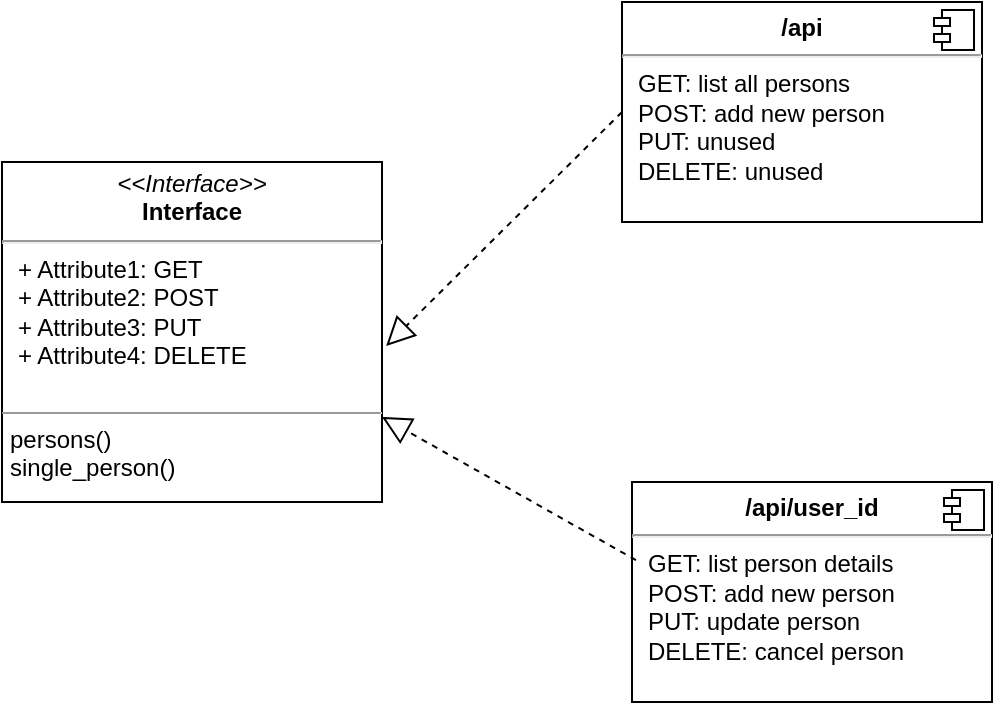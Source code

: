 <mxfile version="21.7.5" type="github">
  <diagram name="Page-1" id="VT7CqMYBoNhunrsXieBj">
    <mxGraphModel dx="880" dy="446" grid="1" gridSize="10" guides="1" tooltips="1" connect="1" arrows="1" fold="1" page="1" pageScale="1" pageWidth="850" pageHeight="1100" math="0" shadow="0">
      <root>
        <mxCell id="0" />
        <mxCell id="1" parent="0" />
        <mxCell id="l8dGZNgzYC8mOvtLXoca-4" value="&lt;p style=&quot;margin:0px;margin-top:4px;text-align:center;&quot;&gt;&lt;i&gt;&amp;lt;&amp;lt;Interface&amp;gt;&amp;gt;&lt;/i&gt;&lt;br&gt;&lt;b&gt;Interface&lt;/b&gt;&lt;/p&gt;&lt;hr style=&quot;border-color: var(--border-color);&quot;&gt;&lt;p style=&quot;border-color: var(--border-color); margin: 0px 0px 0px 8px;&quot;&gt;+ Attribute1: GET&lt;br style=&quot;border-color: var(--border-color);&quot;&gt;+ Attribute2: POST&lt;/p&gt;&lt;p style=&quot;border-color: var(--border-color); margin: 0px 0px 0px 8px;&quot;&gt;+ Attribute3: PUT&lt;br style=&quot;border-color: var(--border-color);&quot;&gt;&lt;/p&gt;&lt;p style=&quot;border-color: var(--border-color); margin: 0px 0px 0px 8px;&quot;&gt;+ Attribute4: DELETE&lt;br style=&quot;border-color: var(--border-color);&quot;&gt;&lt;/p&gt;&lt;p style=&quot;border-color: var(--border-color); margin: 0px 0px 0px 8px;&quot;&gt;&lt;br style=&quot;border-color: var(--border-color);&quot;&gt;&lt;/p&gt;&lt;hr size=&quot;1&quot;&gt;&lt;p style=&quot;margin:0px;margin-left:4px;&quot;&gt;persons()&lt;/p&gt;&lt;p style=&quot;margin:0px;margin-left:4px;&quot;&gt;single_person()&lt;/p&gt;" style="verticalAlign=top;align=left;overflow=fill;fontSize=12;fontFamily=Helvetica;html=1;whiteSpace=wrap;" vertex="1" parent="1">
          <mxGeometry x="20" y="180" width="190" height="170" as="geometry" />
        </mxCell>
        <mxCell id="l8dGZNgzYC8mOvtLXoca-5" value="&lt;p style=&quot;margin:0px;margin-top:6px;text-align:center;&quot;&gt;&lt;b&gt;/api&lt;/b&gt;&lt;/p&gt;&lt;hr&gt;&lt;p style=&quot;margin:0px;margin-left:8px;&quot;&gt;GET: list all persons&lt;br&gt;POST: add new person&lt;/p&gt;&lt;p style=&quot;margin:0px;margin-left:8px;&quot;&gt;PUT: unused&lt;/p&gt;&lt;p style=&quot;margin:0px;margin-left:8px;&quot;&gt;DELETE: unused&lt;/p&gt;&lt;p style=&quot;margin:0px;margin-left:8px;&quot;&gt;&lt;br&gt;&lt;/p&gt;" style="align=left;overflow=fill;html=1;dropTarget=0;whiteSpace=wrap;" vertex="1" parent="1">
          <mxGeometry x="330" y="100" width="180" height="110" as="geometry" />
        </mxCell>
        <mxCell id="l8dGZNgzYC8mOvtLXoca-6" value="" style="shape=component;jettyWidth=8;jettyHeight=4;" vertex="1" parent="l8dGZNgzYC8mOvtLXoca-5">
          <mxGeometry x="1" width="20" height="20" relative="1" as="geometry">
            <mxPoint x="-24" y="4" as="offset" />
          </mxGeometry>
        </mxCell>
        <mxCell id="l8dGZNgzYC8mOvtLXoca-7" value="&lt;p style=&quot;margin:0px;margin-top:6px;text-align:center;&quot;&gt;&lt;b&gt;/api/user_id&lt;/b&gt;&lt;/p&gt;&lt;hr&gt;&lt;p style=&quot;margin:0px;margin-left:8px;&quot;&gt;GET: list person details&lt;br&gt;POST: add new person&lt;/p&gt;&lt;p style=&quot;margin:0px;margin-left:8px;&quot;&gt;PUT: update person&lt;/p&gt;&lt;p style=&quot;margin:0px;margin-left:8px;&quot;&gt;DELETE: cancel person&lt;/p&gt;&lt;p style=&quot;margin:0px;margin-left:8px;&quot;&gt;&lt;br&gt;&lt;/p&gt;" style="align=left;overflow=fill;html=1;dropTarget=0;whiteSpace=wrap;" vertex="1" parent="1">
          <mxGeometry x="335" y="340" width="180" height="110" as="geometry" />
        </mxCell>
        <mxCell id="l8dGZNgzYC8mOvtLXoca-8" value="" style="shape=component;jettyWidth=8;jettyHeight=4;" vertex="1" parent="l8dGZNgzYC8mOvtLXoca-7">
          <mxGeometry x="1" width="20" height="20" relative="1" as="geometry">
            <mxPoint x="-24" y="4" as="offset" />
          </mxGeometry>
        </mxCell>
        <mxCell id="l8dGZNgzYC8mOvtLXoca-22" value="" style="endArrow=block;dashed=1;endFill=0;endSize=12;html=1;rounded=0;entryX=1.011;entryY=0.541;entryDx=0;entryDy=0;entryPerimeter=0;exitX=0;exitY=0.5;exitDx=0;exitDy=0;" edge="1" parent="1" source="l8dGZNgzYC8mOvtLXoca-5" target="l8dGZNgzYC8mOvtLXoca-4">
          <mxGeometry width="160" relative="1" as="geometry">
            <mxPoint x="340" y="230" as="sourcePoint" />
            <mxPoint x="500" y="230" as="targetPoint" />
          </mxGeometry>
        </mxCell>
        <mxCell id="l8dGZNgzYC8mOvtLXoca-23" value="" style="endArrow=block;dashed=1;endFill=0;endSize=12;html=1;rounded=0;entryX=1;entryY=0.75;entryDx=0;entryDy=0;exitX=0.011;exitY=0.355;exitDx=0;exitDy=0;exitPerimeter=0;" edge="1" parent="1" source="l8dGZNgzYC8mOvtLXoca-7" target="l8dGZNgzYC8mOvtLXoca-4">
          <mxGeometry width="160" relative="1" as="geometry">
            <mxPoint x="340" y="230" as="sourcePoint" />
            <mxPoint x="500" y="230" as="targetPoint" />
          </mxGeometry>
        </mxCell>
      </root>
    </mxGraphModel>
  </diagram>
</mxfile>
